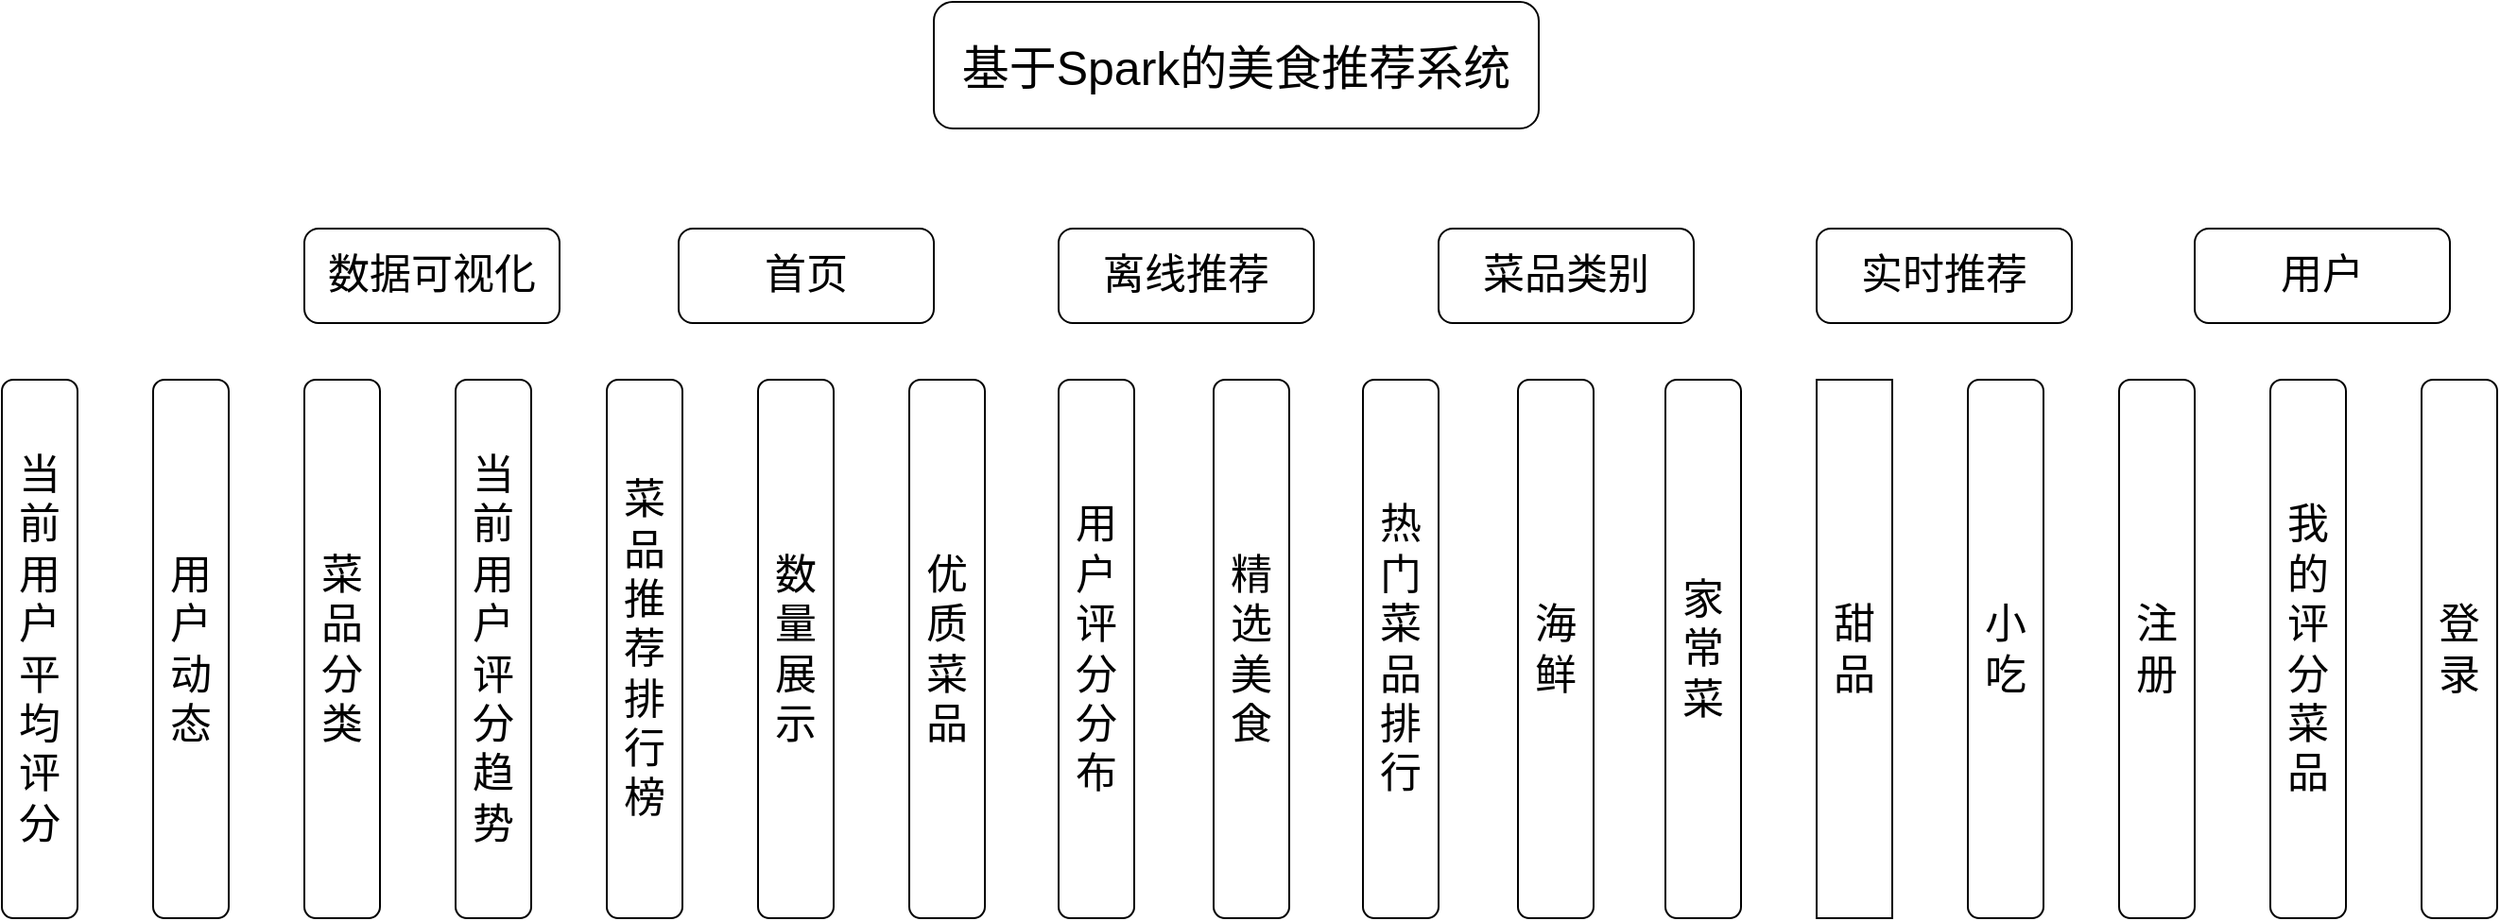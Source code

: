 <mxfile version="22.0.4" type="github">
  <diagram name="第 1 页" id="Mj5Ews41ki1znMXVR-Vp">
    <mxGraphModel dx="2137" dy="855" grid="1" gridSize="10" guides="1" tooltips="1" connect="1" arrows="1" fold="1" page="1" pageScale="1" pageWidth="827" pageHeight="1169" math="0" shadow="0">
      <root>
        <mxCell id="0" />
        <mxCell id="1" parent="0" />
        <mxCell id="2igFnFL0GFjL6AdHKT34-1" value="基于Spark的美食推荐系统" style="rounded=1;whiteSpace=wrap;html=1;flipV=1;fontSize=25;" vertex="1" parent="1">
          <mxGeometry x="293" y="40" width="320" height="67" as="geometry" />
        </mxCell>
        <mxCell id="2igFnFL0GFjL6AdHKT34-3" value="首页" style="rounded=1;whiteSpace=wrap;html=1;fontSize=22;" vertex="1" parent="1">
          <mxGeometry x="158" y="160" width="135" height="50" as="geometry" />
        </mxCell>
        <mxCell id="2igFnFL0GFjL6AdHKT34-4" value="离线推荐" style="rounded=1;whiteSpace=wrap;html=1;fontSize=22;" vertex="1" parent="1">
          <mxGeometry x="359" y="160" width="135" height="50" as="geometry" />
        </mxCell>
        <mxCell id="2igFnFL0GFjL6AdHKT34-5" value="菜品类别" style="rounded=1;whiteSpace=wrap;html=1;fontSize=22;" vertex="1" parent="1">
          <mxGeometry x="560" y="160" width="135" height="50" as="geometry" />
        </mxCell>
        <mxCell id="2igFnFL0GFjL6AdHKT34-6" value="实时推荐" style="rounded=1;whiteSpace=wrap;html=1;fontSize=22;" vertex="1" parent="1">
          <mxGeometry x="760" y="160" width="135" height="50" as="geometry" />
        </mxCell>
        <mxCell id="2igFnFL0GFjL6AdHKT34-7" value="数据可视化" style="rounded=1;whiteSpace=wrap;html=1;fontSize=22;" vertex="1" parent="1">
          <mxGeometry x="-40" y="160" width="135" height="50" as="geometry" />
        </mxCell>
        <mxCell id="2igFnFL0GFjL6AdHKT34-8" value="用户" style="rounded=1;whiteSpace=wrap;html=1;fontSize=22;" vertex="1" parent="1">
          <mxGeometry x="960" y="160" width="135" height="50" as="geometry" />
        </mxCell>
        <mxCell id="2igFnFL0GFjL6AdHKT34-14" value="用户动态" style="rounded=1;whiteSpace=wrap;html=1;fontSize=22;" vertex="1" parent="1">
          <mxGeometry x="-120" y="240" width="40" height="285" as="geometry" />
        </mxCell>
        <mxCell id="2igFnFL0GFjL6AdHKT34-16" value="家常菜" style="rounded=1;whiteSpace=wrap;html=1;fontSize=22;" vertex="1" parent="1">
          <mxGeometry x="680" y="240" width="40" height="285" as="geometry" />
        </mxCell>
        <mxCell id="2igFnFL0GFjL6AdHKT34-17" value="热门菜品排行" style="rounded=1;whiteSpace=wrap;html=1;fontSize=22;" vertex="1" parent="1">
          <mxGeometry x="520" y="240" width="40" height="285" as="geometry" />
        </mxCell>
        <mxCell id="2igFnFL0GFjL6AdHKT34-18" value="精选美食" style="rounded=1;whiteSpace=wrap;html=1;fontSize=22;" vertex="1" parent="1">
          <mxGeometry x="441" y="240" width="40" height="285" as="geometry" />
        </mxCell>
        <mxCell id="2igFnFL0GFjL6AdHKT34-19" value="优质菜品" style="rounded=1;whiteSpace=wrap;html=1;fontSize=22;" vertex="1" parent="1">
          <mxGeometry x="280" y="240" width="40" height="285" as="geometry" />
        </mxCell>
        <mxCell id="2igFnFL0GFjL6AdHKT34-33" value="我的评分菜品" style="rounded=1;whiteSpace=wrap;html=1;fontSize=22;" vertex="1" parent="1">
          <mxGeometry x="1000" y="240" width="40" height="285" as="geometry" />
        </mxCell>
        <mxCell id="2igFnFL0GFjL6AdHKT34-34" value="菜品分类" style="rounded=1;whiteSpace=wrap;html=1;fontSize=22;" vertex="1" parent="1">
          <mxGeometry x="-40" y="240" width="40" height="285" as="geometry" />
        </mxCell>
        <mxCell id="2igFnFL0GFjL6AdHKT34-35" value="当前用户平均评分" style="rounded=1;whiteSpace=wrap;html=1;fontSize=22;" vertex="1" parent="1">
          <mxGeometry x="-200" y="240" width="40" height="285" as="geometry" />
        </mxCell>
        <mxCell id="2igFnFL0GFjL6AdHKT34-36" value="当前用户评分趋势" style="rounded=1;whiteSpace=wrap;html=1;fontSize=22;" vertex="1" parent="1">
          <mxGeometry x="40" y="240" width="40" height="285" as="geometry" />
        </mxCell>
        <mxCell id="2igFnFL0GFjL6AdHKT34-37" value="用户评分分布" style="rounded=1;whiteSpace=wrap;html=1;fontSize=22;" vertex="1" parent="1">
          <mxGeometry x="359" y="240" width="40" height="285" as="geometry" />
        </mxCell>
        <mxCell id="2igFnFL0GFjL6AdHKT34-38" value="菜品推荐排行榜" style="rounded=1;whiteSpace=wrap;html=1;fontSize=22;" vertex="1" parent="1">
          <mxGeometry x="120" y="240" width="40" height="285" as="geometry" />
        </mxCell>
        <mxCell id="2igFnFL0GFjL6AdHKT34-39" value="小吃" style="rounded=1;whiteSpace=wrap;html=1;fontSize=22;" vertex="1" parent="1">
          <mxGeometry x="840" y="240" width="40" height="285" as="geometry" />
        </mxCell>
        <mxCell id="2igFnFL0GFjL6AdHKT34-40" value="甜品" style="rounded=1;whiteSpace=wrap;html=1;fontSize=22;arcSize=0;" vertex="1" parent="1">
          <mxGeometry x="760" y="240" width="40" height="285" as="geometry" />
        </mxCell>
        <mxCell id="2igFnFL0GFjL6AdHKT34-41" value="海鲜" style="rounded=1;whiteSpace=wrap;html=1;fontSize=22;" vertex="1" parent="1">
          <mxGeometry x="602" y="240" width="40" height="285" as="geometry" />
        </mxCell>
        <mxCell id="2igFnFL0GFjL6AdHKT34-42" value="数量展示" style="rounded=1;whiteSpace=wrap;html=1;fontSize=22;" vertex="1" parent="1">
          <mxGeometry x="200" y="240" width="40" height="285" as="geometry" />
        </mxCell>
        <mxCell id="2igFnFL0GFjL6AdHKT34-44" value="登录" style="rounded=1;whiteSpace=wrap;html=1;fontSize=22;" vertex="1" parent="1">
          <mxGeometry x="1080" y="240" width="40" height="285" as="geometry" />
        </mxCell>
        <mxCell id="2igFnFL0GFjL6AdHKT34-45" value="注册" style="rounded=1;whiteSpace=wrap;html=1;fontSize=22;" vertex="1" parent="1">
          <mxGeometry x="920" y="240" width="40" height="285" as="geometry" />
        </mxCell>
      </root>
    </mxGraphModel>
  </diagram>
</mxfile>
